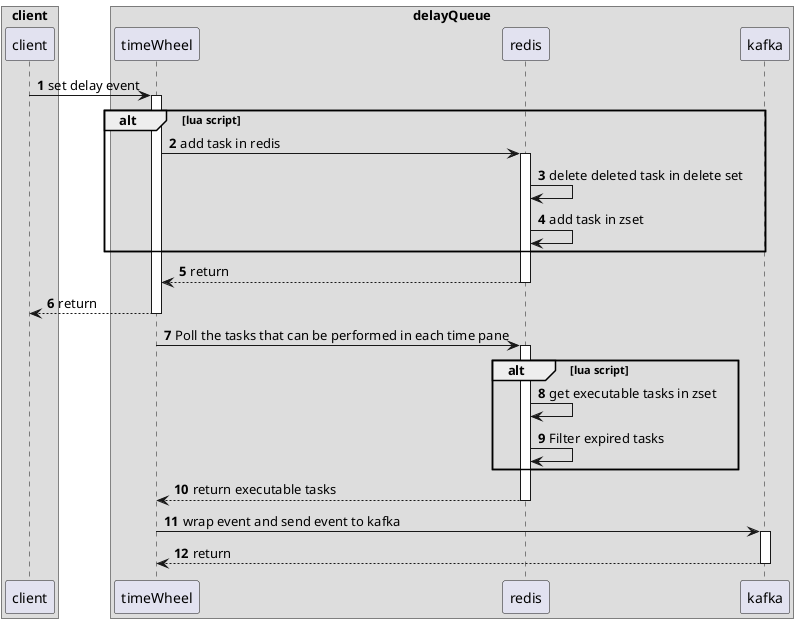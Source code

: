 @startuml
'https://plantuml.com/sequence-diagram

autonumber

box client
participant client as client
end box

box delayQueue
participant timeWheel as timeWheel
participant redis as redis
participant kafka as kafka
end box

autonumber
client -> timeWheel++: set delay event
alt lua script
timeWheel -> redis++: add task in redis
redis -> redis: delete deleted task in delete set
redis -> redis: add task in zset
end alt
redis --> timeWheel--: return
timeWheel --> client--: return

timeWheel -> redis++: Poll the tasks that can be performed in each time pane
alt lua script
redis -> redis: get executable tasks in zset
redis -> redis: Filter expired tasks
end alt
redis --> timeWheel--: return executable tasks
timeWheel -> kafka++: wrap event and send event to kafka
kafka --> timeWheel--: return


@enduml